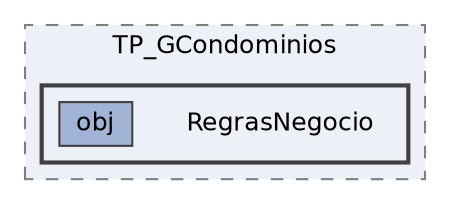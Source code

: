 digraph "C:/Users/plmrj/Desktop/POO_T1_Código/TP_GCondominios/RegrasNegocio"
{
 // LATEX_PDF_SIZE
  bgcolor="transparent";
  edge [fontname=Helvetica,fontsize=12,labelfontname=Helvetica,labelfontsize=10];
  node [fontname=Helvetica,fontsize=12,shape=box,height=0.2,width=0.4];
  compound=true
  subgraph clusterdir_a3d567089aab30641c87d7df1bfe9dae {
    graph [ bgcolor="#edf0f7", pencolor="grey50", label="TP_GCondominios", fontname=Helvetica,fontsize=12 style="filled,dashed", URL="dir_a3d567089aab30641c87d7df1bfe9dae.html",tooltip=""]
  subgraph clusterdir_1e36dc6d1a649eae2964c75c7f8267d3 {
    graph [ bgcolor="#edf0f7", pencolor="grey25", label="", fontname=Helvetica,fontsize=12 style="filled,bold", URL="dir_1e36dc6d1a649eae2964c75c7f8267d3.html",tooltip=""]
    dir_1e36dc6d1a649eae2964c75c7f8267d3 [shape=plaintext, label="RegrasNegocio"];
  dir_e36c8ef43a38bd451d157d04fab4a0c4 [label="obj", fillcolor="#a2b4d6", color="grey25", style="filled", URL="dir_e36c8ef43a38bd451d157d04fab4a0c4.html",tooltip=""];
  }
  }
}
